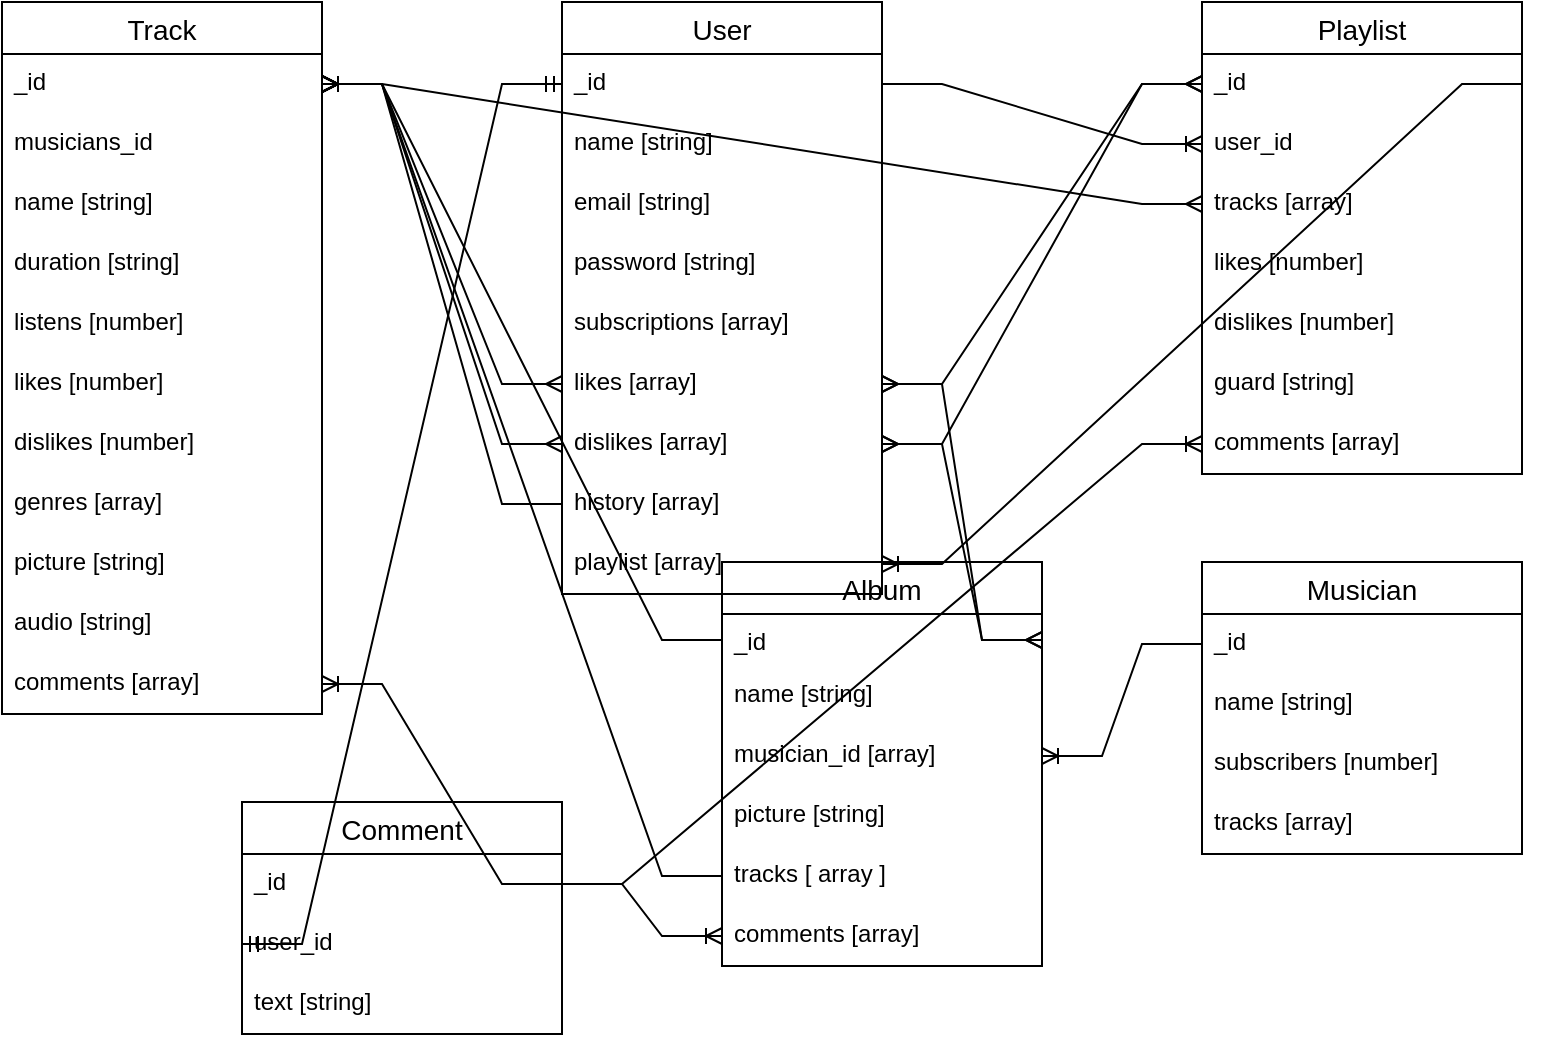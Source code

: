 <mxfile version="17.4.2" type="device"><diagram id="KdalG8iyvqtZdI9r4ZZa" name="Page-1"><mxGraphModel dx="1422" dy="905" grid="1" gridSize="10" guides="1" tooltips="1" connect="1" arrows="1" fold="1" page="1" pageScale="1" pageWidth="1000000000" pageHeight="1000000000" math="0" shadow="0"><root><mxCell id="0"/><mxCell id="1" parent="0"/><mxCell id="h2n9pdcWODGFT7dxStW0-1" value="Track" style="swimlane;fontStyle=0;childLayout=stackLayout;horizontal=1;startSize=26;horizontalStack=0;resizeParent=1;resizeParentMax=0;resizeLast=0;collapsible=1;marginBottom=0;align=center;fontSize=14;" parent="1" vertex="1"><mxGeometry x="600" y="680" width="160" height="356" as="geometry"/></mxCell><mxCell id="h2n9pdcWODGFT7dxStW0-2" value="_id" style="text;strokeColor=none;fillColor=none;spacingLeft=4;spacingRight=4;overflow=hidden;rotatable=0;points=[[0,0.5],[1,0.5]];portConstraint=eastwest;fontSize=12;" parent="h2n9pdcWODGFT7dxStW0-1" vertex="1"><mxGeometry y="26" width="160" height="30" as="geometry"/></mxCell><mxCell id="h2n9pdcWODGFT7dxStW0-5" value="musicians_id" style="text;strokeColor=none;fillColor=none;spacingLeft=4;spacingRight=4;overflow=hidden;rotatable=0;points=[[0,0.5],[1,0.5]];portConstraint=eastwest;fontSize=12;" parent="h2n9pdcWODGFT7dxStW0-1" vertex="1"><mxGeometry y="56" width="160" height="30" as="geometry"/></mxCell><mxCell id="h2n9pdcWODGFT7dxStW0-3" value="name [string]" style="text;strokeColor=none;fillColor=none;spacingLeft=4;spacingRight=4;overflow=hidden;rotatable=0;points=[[0,0.5],[1,0.5]];portConstraint=eastwest;fontSize=12;" parent="h2n9pdcWODGFT7dxStW0-1" vertex="1"><mxGeometry y="86" width="160" height="30" as="geometry"/></mxCell><mxCell id="h2n9pdcWODGFT7dxStW0-4" value="duration [string]" style="text;strokeColor=none;fillColor=none;spacingLeft=4;spacingRight=4;overflow=hidden;rotatable=0;points=[[0,0.5],[1,0.5]];portConstraint=eastwest;fontSize=12;" parent="h2n9pdcWODGFT7dxStW0-1" vertex="1"><mxGeometry y="116" width="160" height="30" as="geometry"/></mxCell><mxCell id="h2n9pdcWODGFT7dxStW0-6" value="listens [number]" style="text;strokeColor=none;fillColor=none;spacingLeft=4;spacingRight=4;overflow=hidden;rotatable=0;points=[[0,0.5],[1,0.5]];portConstraint=eastwest;fontSize=12;" parent="h2n9pdcWODGFT7dxStW0-1" vertex="1"><mxGeometry y="146" width="160" height="30" as="geometry"/></mxCell><mxCell id="h2n9pdcWODGFT7dxStW0-7" value="likes [number]" style="text;strokeColor=none;fillColor=none;spacingLeft=4;spacingRight=4;overflow=hidden;rotatable=0;points=[[0,0.5],[1,0.5]];portConstraint=eastwest;fontSize=12;" parent="h2n9pdcWODGFT7dxStW0-1" vertex="1"><mxGeometry y="176" width="160" height="30" as="geometry"/></mxCell><mxCell id="h2n9pdcWODGFT7dxStW0-43" value="dislikes [number]" style="text;strokeColor=none;fillColor=none;spacingLeft=4;spacingRight=4;overflow=hidden;rotatable=0;points=[[0,0.5],[1,0.5]];portConstraint=eastwest;fontSize=12;" parent="h2n9pdcWODGFT7dxStW0-1" vertex="1"><mxGeometry y="206" width="160" height="30" as="geometry"/></mxCell><mxCell id="h2n9pdcWODGFT7dxStW0-9" value="genres [array]" style="text;strokeColor=none;fillColor=none;spacingLeft=4;spacingRight=4;overflow=hidden;rotatable=0;points=[[0,0.5],[1,0.5]];portConstraint=eastwest;fontSize=12;" parent="h2n9pdcWODGFT7dxStW0-1" vertex="1"><mxGeometry y="236" width="160" height="30" as="geometry"/></mxCell><mxCell id="h2n9pdcWODGFT7dxStW0-26" value="picture [string]" style="text;strokeColor=none;fillColor=none;spacingLeft=4;spacingRight=4;overflow=hidden;rotatable=0;points=[[0,0.5],[1,0.5]];portConstraint=eastwest;fontSize=12;" parent="h2n9pdcWODGFT7dxStW0-1" vertex="1"><mxGeometry y="266" width="160" height="30" as="geometry"/></mxCell><mxCell id="h2n9pdcWODGFT7dxStW0-27" value="audio [string]" style="text;strokeColor=none;fillColor=none;spacingLeft=4;spacingRight=4;overflow=hidden;rotatable=0;points=[[0,0.5],[1,0.5]];portConstraint=eastwest;fontSize=12;" parent="h2n9pdcWODGFT7dxStW0-1" vertex="1"><mxGeometry y="296" width="160" height="30" as="geometry"/></mxCell><mxCell id="h2n9pdcWODGFT7dxStW0-25" value="comments [array]" style="text;strokeColor=none;fillColor=none;spacingLeft=4;spacingRight=4;overflow=hidden;rotatable=0;points=[[0,0.5],[1,0.5]];portConstraint=eastwest;fontSize=12;" parent="h2n9pdcWODGFT7dxStW0-1" vertex="1"><mxGeometry y="326" width="160" height="30" as="geometry"/></mxCell><mxCell id="h2n9pdcWODGFT7dxStW0-13" value="Musician" style="swimlane;fontStyle=0;childLayout=stackLayout;horizontal=1;startSize=26;horizontalStack=0;resizeParent=1;resizeParentMax=0;resizeLast=0;collapsible=1;marginBottom=0;align=center;fontSize=14;" parent="1" vertex="1"><mxGeometry x="1200" y="960" width="160" height="146" as="geometry"/></mxCell><mxCell id="h2n9pdcWODGFT7dxStW0-14" value="_id" style="text;strokeColor=none;fillColor=none;spacingLeft=4;spacingRight=4;overflow=hidden;rotatable=0;points=[[0,0.5],[1,0.5]];portConstraint=eastwest;fontSize=12;" parent="h2n9pdcWODGFT7dxStW0-13" vertex="1"><mxGeometry y="26" width="160" height="30" as="geometry"/></mxCell><mxCell id="h2n9pdcWODGFT7dxStW0-15" value="name [string]" style="text;strokeColor=none;fillColor=none;spacingLeft=4;spacingRight=4;overflow=hidden;rotatable=0;points=[[0,0.5],[1,0.5]];portConstraint=eastwest;fontSize=12;" parent="h2n9pdcWODGFT7dxStW0-13" vertex="1"><mxGeometry y="56" width="160" height="30" as="geometry"/></mxCell><mxCell id="h2n9pdcWODGFT7dxStW0-17" value="subscribers [number]" style="text;strokeColor=none;fillColor=none;spacingLeft=4;spacingRight=4;overflow=hidden;rotatable=0;points=[[0,0.5],[1,0.5]];portConstraint=eastwest;fontSize=12;" parent="h2n9pdcWODGFT7dxStW0-13" vertex="1"><mxGeometry y="86" width="160" height="30" as="geometry"/></mxCell><mxCell id="h2n9pdcWODGFT7dxStW0-18" value="tracks [array]" style="text;strokeColor=none;fillColor=none;spacingLeft=4;spacingRight=4;overflow=hidden;rotatable=0;points=[[0,0.5],[1,0.5]];portConstraint=eastwest;fontSize=12;" parent="h2n9pdcWODGFT7dxStW0-13" vertex="1"><mxGeometry y="116" width="160" height="30" as="geometry"/></mxCell><mxCell id="h2n9pdcWODGFT7dxStW0-30" value="Album" style="swimlane;fontStyle=0;childLayout=stackLayout;horizontal=1;startSize=26;horizontalStack=0;resizeParent=1;resizeParentMax=0;resizeLast=0;collapsible=1;marginBottom=0;align=center;fontSize=14;" parent="1" vertex="1"><mxGeometry x="960" y="960" width="160" height="202" as="geometry"/></mxCell><mxCell id="h2n9pdcWODGFT7dxStW0-31" value="_id" style="text;strokeColor=none;fillColor=none;spacingLeft=4;spacingRight=4;overflow=hidden;rotatable=0;points=[[0,0.5],[1,0.5]];portConstraint=eastwest;fontSize=12;" parent="h2n9pdcWODGFT7dxStW0-30" vertex="1"><mxGeometry y="26" width="160" height="26" as="geometry"/></mxCell><mxCell id="h2n9pdcWODGFT7dxStW0-32" value="name [string]" style="text;strokeColor=none;fillColor=none;spacingLeft=4;spacingRight=4;overflow=hidden;rotatable=0;points=[[0,0.5],[1,0.5]];portConstraint=eastwest;fontSize=12;" parent="h2n9pdcWODGFT7dxStW0-30" vertex="1"><mxGeometry y="52" width="160" height="30" as="geometry"/></mxCell><mxCell id="h2n9pdcWODGFT7dxStW0-33" value="musician_id [array]" style="text;strokeColor=none;fillColor=none;spacingLeft=4;spacingRight=4;overflow=hidden;rotatable=0;points=[[0,0.5],[1,0.5]];portConstraint=eastwest;fontSize=12;" parent="h2n9pdcWODGFT7dxStW0-30" vertex="1"><mxGeometry y="82" width="160" height="30" as="geometry"/></mxCell><mxCell id="h2n9pdcWODGFT7dxStW0-34" value="picture [string]" style="text;strokeColor=none;fillColor=none;spacingLeft=4;spacingRight=4;overflow=hidden;rotatable=0;points=[[0,0.5],[1,0.5]];portConstraint=eastwest;fontSize=12;" parent="h2n9pdcWODGFT7dxStW0-30" vertex="1"><mxGeometry y="112" width="160" height="30" as="geometry"/></mxCell><mxCell id="h2n9pdcWODGFT7dxStW0-35" value="tracks [ array ]" style="text;strokeColor=none;fillColor=none;spacingLeft=4;spacingRight=4;overflow=hidden;rotatable=0;points=[[0,0.5],[1,0.5]];portConstraint=eastwest;fontSize=12;" parent="h2n9pdcWODGFT7dxStW0-30" vertex="1"><mxGeometry y="142" width="160" height="30" as="geometry"/></mxCell><mxCell id="h2n9pdcWODGFT7dxStW0-85" value="comments [array]" style="text;strokeColor=none;fillColor=none;spacingLeft=4;spacingRight=4;overflow=hidden;rotatable=0;points=[[0,0.5],[1,0.5]];portConstraint=eastwest;fontSize=12;" parent="h2n9pdcWODGFT7dxStW0-30" vertex="1"><mxGeometry y="172" width="160" height="30" as="geometry"/></mxCell><mxCell id="h2n9pdcWODGFT7dxStW0-38" value="Comment" style="swimlane;fontStyle=0;childLayout=stackLayout;horizontal=1;startSize=26;horizontalStack=0;resizeParent=1;resizeParentMax=0;resizeLast=0;collapsible=1;marginBottom=0;align=center;fontSize=14;" parent="1" vertex="1"><mxGeometry x="720" y="1080" width="160" height="116" as="geometry"/></mxCell><mxCell id="h2n9pdcWODGFT7dxStW0-39" value="_id" style="text;strokeColor=none;fillColor=none;spacingLeft=4;spacingRight=4;overflow=hidden;rotatable=0;points=[[0,0.5],[1,0.5]];portConstraint=eastwest;fontSize=12;" parent="h2n9pdcWODGFT7dxStW0-38" vertex="1"><mxGeometry y="26" width="160" height="30" as="geometry"/></mxCell><mxCell id="h2n9pdcWODGFT7dxStW0-41" value="user_id" style="text;strokeColor=none;fillColor=none;spacingLeft=4;spacingRight=4;overflow=hidden;rotatable=0;points=[[0,0.5],[1,0.5]];portConstraint=eastwest;fontSize=12;" parent="h2n9pdcWODGFT7dxStW0-38" vertex="1"><mxGeometry y="56" width="160" height="30" as="geometry"/></mxCell><mxCell id="h2n9pdcWODGFT7dxStW0-42" value="text [string]" style="text;strokeColor=none;fillColor=none;spacingLeft=4;spacingRight=4;overflow=hidden;rotatable=0;points=[[0,0.5],[1,0.5]];portConstraint=eastwest;fontSize=12;" parent="h2n9pdcWODGFT7dxStW0-38" vertex="1"><mxGeometry y="86" width="160" height="30" as="geometry"/></mxCell><mxCell id="h2n9pdcWODGFT7dxStW0-44" value="User" style="swimlane;fontStyle=0;childLayout=stackLayout;horizontal=1;startSize=26;horizontalStack=0;resizeParent=1;resizeParentMax=0;resizeLast=0;collapsible=1;marginBottom=0;align=center;fontSize=14;" parent="1" vertex="1"><mxGeometry x="880" y="680" width="160" height="296" as="geometry"/></mxCell><mxCell id="h2n9pdcWODGFT7dxStW0-45" value="_id" style="text;strokeColor=none;fillColor=none;spacingLeft=4;spacingRight=4;overflow=hidden;rotatable=0;points=[[0,0.5],[1,0.5]];portConstraint=eastwest;fontSize=12;" parent="h2n9pdcWODGFT7dxStW0-44" vertex="1"><mxGeometry y="26" width="160" height="30" as="geometry"/></mxCell><mxCell id="h2n9pdcWODGFT7dxStW0-46" value="name [string]" style="text;strokeColor=none;fillColor=none;spacingLeft=4;spacingRight=4;overflow=hidden;rotatable=0;points=[[0,0.5],[1,0.5]];portConstraint=eastwest;fontSize=12;" parent="h2n9pdcWODGFT7dxStW0-44" vertex="1"><mxGeometry y="56" width="160" height="30" as="geometry"/></mxCell><mxCell id="h2n9pdcWODGFT7dxStW0-91" value="email [string]" style="text;strokeColor=none;fillColor=none;spacingLeft=4;spacingRight=4;overflow=hidden;rotatable=0;points=[[0,0.5],[1,0.5]];portConstraint=eastwest;fontSize=12;" parent="h2n9pdcWODGFT7dxStW0-44" vertex="1"><mxGeometry y="86" width="160" height="30" as="geometry"/></mxCell><mxCell id="h2n9pdcWODGFT7dxStW0-92" value="password [string]" style="text;strokeColor=none;fillColor=none;spacingLeft=4;spacingRight=4;overflow=hidden;rotatable=0;points=[[0,0.5],[1,0.5]];portConstraint=eastwest;fontSize=12;" parent="h2n9pdcWODGFT7dxStW0-44" vertex="1"><mxGeometry y="116" width="160" height="30" as="geometry"/></mxCell><mxCell id="h2n9pdcWODGFT7dxStW0-48" value="subscriptions [array]" style="text;strokeColor=none;fillColor=none;spacingLeft=4;spacingRight=4;overflow=hidden;rotatable=0;points=[[0,0.5],[1,0.5]];portConstraint=eastwest;fontSize=12;" parent="h2n9pdcWODGFT7dxStW0-44" vertex="1"><mxGeometry y="146" width="160" height="30" as="geometry"/></mxCell><mxCell id="h2n9pdcWODGFT7dxStW0-69" value="likes [array]" style="text;strokeColor=none;fillColor=none;spacingLeft=4;spacingRight=4;overflow=hidden;rotatable=0;points=[[0,0.5],[1,0.5]];portConstraint=eastwest;fontSize=12;" parent="h2n9pdcWODGFT7dxStW0-44" vertex="1"><mxGeometry y="176" width="160" height="30" as="geometry"/></mxCell><mxCell id="h2n9pdcWODGFT7dxStW0-72" value="dislikes [array]" style="text;strokeColor=none;fillColor=none;spacingLeft=4;spacingRight=4;overflow=hidden;rotatable=0;points=[[0,0.5],[1,0.5]];portConstraint=eastwest;fontSize=12;" parent="h2n9pdcWODGFT7dxStW0-44" vertex="1"><mxGeometry y="206" width="160" height="30" as="geometry"/></mxCell><mxCell id="h2n9pdcWODGFT7dxStW0-52" value="history [array]" style="text;strokeColor=none;fillColor=none;spacingLeft=4;spacingRight=4;overflow=hidden;rotatable=0;points=[[0,0.5],[1,0.5]];portConstraint=eastwest;fontSize=12;" parent="h2n9pdcWODGFT7dxStW0-44" vertex="1"><mxGeometry y="236" width="160" height="30" as="geometry"/></mxCell><mxCell id="h2n9pdcWODGFT7dxStW0-53" value="playlist [array]" style="text;strokeColor=none;fillColor=none;spacingLeft=4;spacingRight=4;overflow=hidden;rotatable=0;points=[[0,0.5],[1,0.5]];portConstraint=eastwest;fontSize=12;" parent="h2n9pdcWODGFT7dxStW0-44" vertex="1"><mxGeometry y="266" width="160" height="30" as="geometry"/></mxCell><mxCell id="h2n9pdcWODGFT7dxStW0-56" value="Playlist" style="swimlane;fontStyle=0;childLayout=stackLayout;horizontal=1;startSize=26;horizontalStack=0;resizeParent=1;resizeParentMax=0;resizeLast=0;collapsible=1;marginBottom=0;align=center;fontSize=14;" parent="1" vertex="1"><mxGeometry x="1200" y="680" width="160" height="236" as="geometry"/></mxCell><mxCell id="h2n9pdcWODGFT7dxStW0-57" value="_id" style="text;strokeColor=none;fillColor=none;spacingLeft=4;spacingRight=4;overflow=hidden;rotatable=0;points=[[0,0.5],[1,0.5]];portConstraint=eastwest;fontSize=12;" parent="h2n9pdcWODGFT7dxStW0-56" vertex="1"><mxGeometry y="26" width="160" height="30" as="geometry"/></mxCell><mxCell id="h2n9pdcWODGFT7dxStW0-62" value="user_id" style="text;strokeColor=none;fillColor=none;spacingLeft=4;spacingRight=4;overflow=hidden;rotatable=0;points=[[0,0.5],[1,0.5]];portConstraint=eastwest;fontSize=12;" parent="h2n9pdcWODGFT7dxStW0-56" vertex="1"><mxGeometry y="56" width="160" height="30" as="geometry"/></mxCell><mxCell id="h2n9pdcWODGFT7dxStW0-58" value="tracks [array]" style="text;strokeColor=none;fillColor=none;spacingLeft=4;spacingRight=4;overflow=hidden;rotatable=0;points=[[0,0.5],[1,0.5]];portConstraint=eastwest;fontSize=12;" parent="h2n9pdcWODGFT7dxStW0-56" vertex="1"><mxGeometry y="86" width="160" height="30" as="geometry"/></mxCell><mxCell id="h2n9pdcWODGFT7dxStW0-61" value="likes [number]" style="text;strokeColor=none;fillColor=none;spacingLeft=4;spacingRight=4;overflow=hidden;rotatable=0;points=[[0,0.5],[1,0.5]];portConstraint=eastwest;fontSize=12;" parent="h2n9pdcWODGFT7dxStW0-56" vertex="1"><mxGeometry y="116" width="160" height="30" as="geometry"/></mxCell><mxCell id="h2n9pdcWODGFT7dxStW0-63" value="dislikes [number]" style="text;strokeColor=none;fillColor=none;spacingLeft=4;spacingRight=4;overflow=hidden;rotatable=0;points=[[0,0.5],[1,0.5]];portConstraint=eastwest;fontSize=12;" parent="h2n9pdcWODGFT7dxStW0-56" vertex="1"><mxGeometry y="146" width="160" height="30" as="geometry"/></mxCell><mxCell id="h2n9pdcWODGFT7dxStW0-65" value="guard [string]" style="text;strokeColor=none;fillColor=none;spacingLeft=4;spacingRight=4;overflow=hidden;rotatable=0;points=[[0,0.5],[1,0.5]];portConstraint=eastwest;fontSize=12;" parent="h2n9pdcWODGFT7dxStW0-56" vertex="1"><mxGeometry y="176" width="160" height="30" as="geometry"/></mxCell><mxCell id="h2n9pdcWODGFT7dxStW0-64" value="comments [array]" style="text;strokeColor=none;fillColor=none;spacingLeft=4;spacingRight=4;overflow=hidden;rotatable=0;points=[[0,0.5],[1,0.5]];portConstraint=eastwest;fontSize=12;" parent="h2n9pdcWODGFT7dxStW0-56" vertex="1"><mxGeometry y="206" width="160" height="30" as="geometry"/></mxCell><mxCell id="h2n9pdcWODGFT7dxStW0-66" value="" style="edgeStyle=entityRelationEdgeStyle;fontSize=12;html=1;endArrow=ERoneToMany;rounded=0;exitX=1;exitY=0.5;exitDx=0;exitDy=0;entryX=0;entryY=0.5;entryDx=0;entryDy=0;" parent="1" source="h2n9pdcWODGFT7dxStW0-45" target="h2n9pdcWODGFT7dxStW0-62" edge="1"><mxGeometry width="100" height="100" relative="1" as="geometry"><mxPoint x="1010" y="750" as="sourcePoint"/><mxPoint x="1110" y="650" as="targetPoint"/></mxGeometry></mxCell><mxCell id="h2n9pdcWODGFT7dxStW0-67" value="" style="edgeStyle=entityRelationEdgeStyle;fontSize=12;html=1;endArrow=ERmany;startArrow=ERmany;rounded=0;entryX=1;entryY=0.5;entryDx=0;entryDy=0;exitX=0;exitY=0.5;exitDx=0;exitDy=0;" parent="1" source="h2n9pdcWODGFT7dxStW0-58" target="h2n9pdcWODGFT7dxStW0-2" edge="1"><mxGeometry width="100" height="100" relative="1" as="geometry"><mxPoint x="1170" y="810" as="sourcePoint"/><mxPoint x="1270" y="710" as="targetPoint"/></mxGeometry></mxCell><mxCell id="h2n9pdcWODGFT7dxStW0-71" value="" style="edgeStyle=entityRelationEdgeStyle;fontSize=12;html=1;endArrow=ERmany;startArrow=ERmany;rounded=0;entryX=0;entryY=0.5;entryDx=0;entryDy=0;exitX=1;exitY=0.5;exitDx=0;exitDy=0;" parent="1" source="h2n9pdcWODGFT7dxStW0-69" target="h2n9pdcWODGFT7dxStW0-57" edge="1"><mxGeometry width="100" height="100" relative="1" as="geometry"><mxPoint x="1110" y="790" as="sourcePoint"/><mxPoint x="1210" y="690" as="targetPoint"/></mxGeometry></mxCell><mxCell id="h2n9pdcWODGFT7dxStW0-73" value="" style="edgeStyle=entityRelationEdgeStyle;fontSize=12;html=1;endArrow=ERmany;startArrow=ERmany;rounded=0;entryX=0;entryY=0.5;entryDx=0;entryDy=0;exitX=1;exitY=0.5;exitDx=0;exitDy=0;" parent="1" source="h2n9pdcWODGFT7dxStW0-72" target="h2n9pdcWODGFT7dxStW0-57" edge="1"><mxGeometry width="100" height="100" relative="1" as="geometry"><mxPoint x="1030" y="880" as="sourcePoint"/><mxPoint x="1110" y="660" as="targetPoint"/></mxGeometry></mxCell><mxCell id="h2n9pdcWODGFT7dxStW0-74" value="" style="edgeStyle=entityRelationEdgeStyle;fontSize=12;html=1;endArrow=ERmany;startArrow=ERmany;rounded=0;exitX=0;exitY=0.5;exitDx=0;exitDy=0;entryX=1;entryY=0.5;entryDx=0;entryDy=0;" parent="1" source="h2n9pdcWODGFT7dxStW0-69" target="h2n9pdcWODGFT7dxStW0-2" edge="1"><mxGeometry width="100" height="100" relative="1" as="geometry"><mxPoint x="1110" y="830" as="sourcePoint"/><mxPoint x="1370" y="780" as="targetPoint"/></mxGeometry></mxCell><mxCell id="h2n9pdcWODGFT7dxStW0-75" value="" style="edgeStyle=entityRelationEdgeStyle;fontSize=12;html=1;endArrow=ERmany;startArrow=ERmany;rounded=0;exitX=0;exitY=0.5;exitDx=0;exitDy=0;entryX=1;entryY=0.5;entryDx=0;entryDy=0;" parent="1" source="h2n9pdcWODGFT7dxStW0-72" target="h2n9pdcWODGFT7dxStW0-2" edge="1"><mxGeometry width="100" height="100" relative="1" as="geometry"><mxPoint x="1130" y="870" as="sourcePoint"/><mxPoint x="1230" y="770" as="targetPoint"/></mxGeometry></mxCell><mxCell id="h2n9pdcWODGFT7dxStW0-76" value="" style="edgeStyle=entityRelationEdgeStyle;fontSize=12;html=1;endArrow=ERmany;startArrow=ERmany;rounded=0;entryX=1;entryY=0.5;entryDx=0;entryDy=0;exitX=1;exitY=0.5;exitDx=0;exitDy=0;" parent="1" source="h2n9pdcWODGFT7dxStW0-69" target="h2n9pdcWODGFT7dxStW0-31" edge="1"><mxGeometry width="100" height="100" relative="1" as="geometry"><mxPoint x="970" y="950" as="sourcePoint"/><mxPoint x="1070" y="850" as="targetPoint"/></mxGeometry></mxCell><mxCell id="h2n9pdcWODGFT7dxStW0-77" value="" style="edgeStyle=entityRelationEdgeStyle;fontSize=12;html=1;endArrow=ERmany;startArrow=ERmany;rounded=0;entryX=1;entryY=0.5;entryDx=0;entryDy=0;exitX=1;exitY=0.5;exitDx=0;exitDy=0;" parent="1" source="h2n9pdcWODGFT7dxStW0-72" target="h2n9pdcWODGFT7dxStW0-31" edge="1"><mxGeometry width="100" height="100" relative="1" as="geometry"><mxPoint x="970" y="950" as="sourcePoint"/><mxPoint x="1070" y="850" as="targetPoint"/></mxGeometry></mxCell><mxCell id="h2n9pdcWODGFT7dxStW0-78" value="" style="edgeStyle=entityRelationEdgeStyle;fontSize=12;html=1;endArrow=ERoneToMany;rounded=0;entryX=1;entryY=0.5;entryDx=0;entryDy=0;exitX=0;exitY=0.5;exitDx=0;exitDy=0;" parent="1" source="h2n9pdcWODGFT7dxStW0-31" target="h2n9pdcWODGFT7dxStW0-2" edge="1"><mxGeometry width="100" height="100" relative="1" as="geometry"><mxPoint x="850" y="1080" as="sourcePoint"/><mxPoint x="810" y="960" as="targetPoint"/></mxGeometry></mxCell><mxCell id="h2n9pdcWODGFT7dxStW0-79" value="" style="edgeStyle=entityRelationEdgeStyle;fontSize=12;html=1;endArrow=ERoneToMany;rounded=0;exitX=0;exitY=0.5;exitDx=0;exitDy=0;entryX=1;entryY=0.5;entryDx=0;entryDy=0;" parent="1" source="h2n9pdcWODGFT7dxStW0-52" target="h2n9pdcWODGFT7dxStW0-2" edge="1"><mxGeometry width="100" height="100" relative="1" as="geometry"><mxPoint x="830" y="970" as="sourcePoint"/><mxPoint x="810" y="890" as="targetPoint"/></mxGeometry></mxCell><mxCell id="h2n9pdcWODGFT7dxStW0-80" value="" style="edgeStyle=entityRelationEdgeStyle;fontSize=12;html=1;endArrow=ERoneToMany;rounded=0;exitX=1;exitY=0.5;exitDx=0;exitDy=0;entryX=1;entryY=0.5;entryDx=0;entryDy=0;" parent="1" source="h2n9pdcWODGFT7dxStW0-57" target="h2n9pdcWODGFT7dxStW0-53" edge="1"><mxGeometry width="100" height="100" relative="1" as="geometry"><mxPoint x="970" y="1000" as="sourcePoint"/><mxPoint x="1180" y="910" as="targetPoint"/></mxGeometry></mxCell><mxCell id="h2n9pdcWODGFT7dxStW0-81" value="" style="edgeStyle=entityRelationEdgeStyle;fontSize=12;html=1;endArrow=ERoneToMany;rounded=0;exitX=0;exitY=0.5;exitDx=0;exitDy=0;entryX=1;entryY=0.5;entryDx=0;entryDy=0;" parent="1" source="h2n9pdcWODGFT7dxStW0-14" target="h2n9pdcWODGFT7dxStW0-33" edge="1"><mxGeometry width="100" height="100" relative="1" as="geometry"><mxPoint x="1170" y="1100" as="sourcePoint"/><mxPoint x="1240" y="1270" as="targetPoint"/></mxGeometry></mxCell><mxCell id="h2n9pdcWODGFT7dxStW0-83" value="" style="edgeStyle=entityRelationEdgeStyle;fontSize=12;html=1;endArrow=ERoneToMany;rounded=0;entryX=1;entryY=0.5;entryDx=0;entryDy=0;exitX=0;exitY=0.5;exitDx=0;exitDy=0;" parent="1" source="h2n9pdcWODGFT7dxStW0-35" target="h2n9pdcWODGFT7dxStW0-2" edge="1"><mxGeometry width="100" height="100" relative="1" as="geometry"><mxPoint x="810" y="1090" as="sourcePoint"/><mxPoint x="810" y="920" as="targetPoint"/></mxGeometry></mxCell><mxCell id="h2n9pdcWODGFT7dxStW0-86" value="" style="edgeStyle=entityRelationEdgeStyle;fontSize=12;html=1;endArrow=ERoneToMany;rounded=0;entryX=1;entryY=0.5;entryDx=0;entryDy=0;exitX=1;exitY=0.5;exitDx=0;exitDy=0;" parent="1" source="h2n9pdcWODGFT7dxStW0-39" target="h2n9pdcWODGFT7dxStW0-25" edge="1"><mxGeometry width="100" height="100" relative="1" as="geometry"><mxPoint x="820" y="1080" as="sourcePoint"/><mxPoint x="1070" y="900" as="targetPoint"/></mxGeometry></mxCell><mxCell id="h2n9pdcWODGFT7dxStW0-87" value="" style="edgeStyle=entityRelationEdgeStyle;fontSize=12;html=1;endArrow=ERoneToMany;rounded=0;entryX=0;entryY=0.5;entryDx=0;entryDy=0;exitX=1;exitY=0.5;exitDx=0;exitDy=0;" parent="1" source="h2n9pdcWODGFT7dxStW0-39" target="h2n9pdcWODGFT7dxStW0-64" edge="1"><mxGeometry width="100" height="100" relative="1" as="geometry"><mxPoint x="890" y="1261" as="sourcePoint"/><mxPoint x="770" y="1031" as="targetPoint"/></mxGeometry></mxCell><mxCell id="h2n9pdcWODGFT7dxStW0-88" value="" style="edgeStyle=entityRelationEdgeStyle;fontSize=12;html=1;endArrow=ERoneToMany;rounded=0;entryX=0;entryY=0.5;entryDx=0;entryDy=0;exitX=1;exitY=0.5;exitDx=0;exitDy=0;" parent="1" source="h2n9pdcWODGFT7dxStW0-39" target="h2n9pdcWODGFT7dxStW0-85" edge="1"><mxGeometry width="100" height="100" relative="1" as="geometry"><mxPoint x="1050" y="1261" as="sourcePoint"/><mxPoint x="1210" y="911" as="targetPoint"/></mxGeometry></mxCell><mxCell id="h2n9pdcWODGFT7dxStW0-90" value="" style="edgeStyle=entityRelationEdgeStyle;fontSize=12;html=1;endArrow=ERmandOne;startArrow=ERmandOne;rounded=0;entryX=0;entryY=0.5;entryDx=0;entryDy=0;exitX=0;exitY=0.5;exitDx=0;exitDy=0;" parent="1" source="h2n9pdcWODGFT7dxStW0-41" target="h2n9pdcWODGFT7dxStW0-45" edge="1"><mxGeometry width="100" height="100" relative="1" as="geometry"><mxPoint x="970" y="1100" as="sourcePoint"/><mxPoint x="1070" y="1000" as="targetPoint"/></mxGeometry></mxCell></root></mxGraphModel></diagram></mxfile>